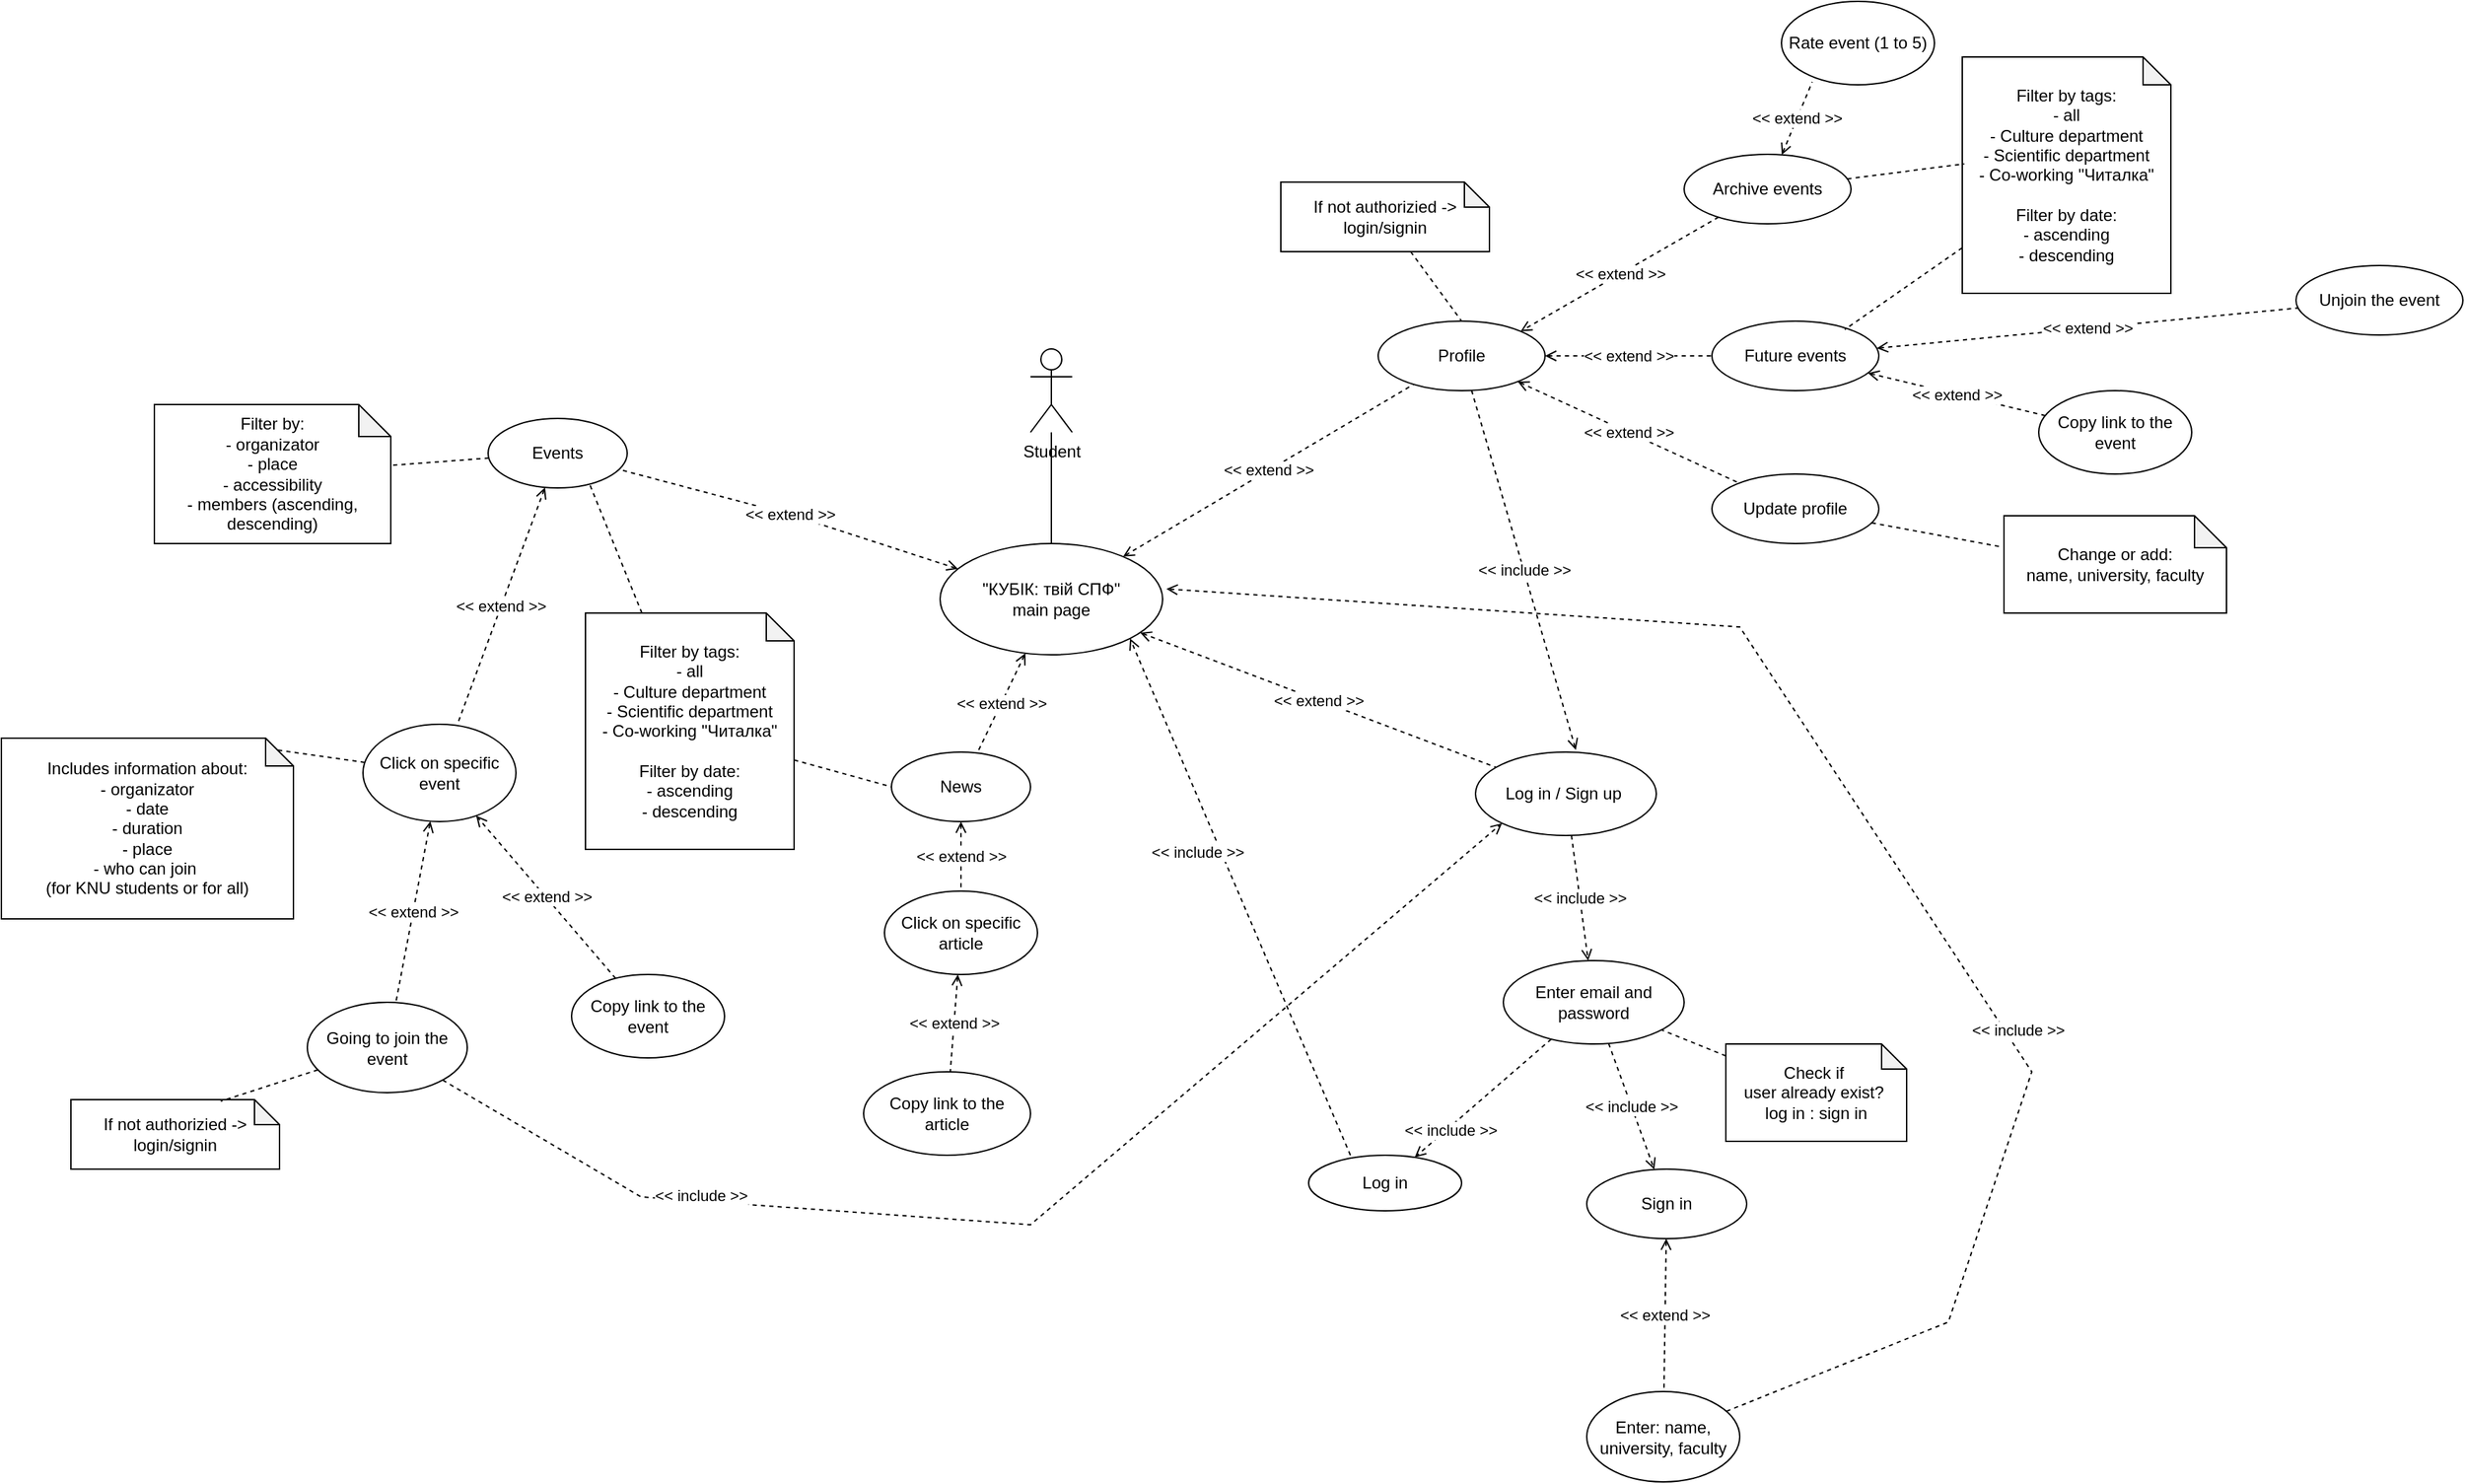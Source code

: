 <mxfile version="26.0.9">
  <diagram name="Сторінка-1" id="7CtlgLzdImtI6i3Kvkx-">
    <mxGraphModel dx="1475" dy="751" grid="1" gridSize="10" guides="1" tooltips="1" connect="1" arrows="1" fold="1" page="1" pageScale="1" pageWidth="3300" pageHeight="4681" math="0" shadow="0">
      <root>
        <mxCell id="0" />
        <mxCell id="1" parent="0" />
        <mxCell id="gRiRTF0oyaMVw7NNhwGu-3" value="" style="rounded=0;orthogonalLoop=1;jettySize=auto;html=1;endArrow=none;endFill=0;" parent="1" source="gRiRTF0oyaMVw7NNhwGu-1" target="gRiRTF0oyaMVw7NNhwGu-2" edge="1">
          <mxGeometry relative="1" as="geometry" />
        </mxCell>
        <mxCell id="gRiRTF0oyaMVw7NNhwGu-1" value="Student&lt;div&gt;&lt;br&gt;&lt;/div&gt;" style="shape=umlActor;verticalLabelPosition=bottom;verticalAlign=top;html=1;outlineConnect=0;" parent="1" vertex="1">
          <mxGeometry x="1500" y="410" width="30" height="60" as="geometry" />
        </mxCell>
        <mxCell id="gRiRTF0oyaMVw7NNhwGu-5" value="&amp;lt;&amp;lt; extend &amp;gt;&amp;gt;" style="rounded=0;orthogonalLoop=1;jettySize=auto;html=1;strokeColor=default;dashed=1;endArrow=none;endFill=0;curved=0;startArrow=open;startFill=0;" parent="1" source="gRiRTF0oyaMVw7NNhwGu-2" target="gRiRTF0oyaMVw7NNhwGu-4" edge="1">
          <mxGeometry relative="1" as="geometry">
            <Array as="points">
              <mxPoint x="1330" y="530" />
            </Array>
          </mxGeometry>
        </mxCell>
        <mxCell id="gRiRTF0oyaMVw7NNhwGu-7" value="&amp;lt;&amp;lt; extend &amp;gt;&amp;gt;" style="rounded=0;orthogonalLoop=1;jettySize=auto;html=1;startArrow=open;startFill=0;endArrow=none;endFill=0;dashed=1;" parent="1" source="gRiRTF0oyaMVw7NNhwGu-2" target="gRiRTF0oyaMVw7NNhwGu-6" edge="1">
          <mxGeometry relative="1" as="geometry" />
        </mxCell>
        <mxCell id="gRiRTF0oyaMVw7NNhwGu-9" value="&amp;lt;&amp;lt; extend &amp;gt;&amp;gt;" style="rounded=0;orthogonalLoop=1;jettySize=auto;html=1;dashed=1;startArrow=open;startFill=0;endArrow=none;endFill=0;" parent="1" source="gRiRTF0oyaMVw7NNhwGu-2" target="gRiRTF0oyaMVw7NNhwGu-8" edge="1">
          <mxGeometry relative="1" as="geometry" />
        </mxCell>
        <mxCell id="gRiRTF0oyaMVw7NNhwGu-54" value="&amp;lt;&amp;lt; extend &amp;gt;&amp;gt;" style="rounded=0;orthogonalLoop=1;jettySize=auto;html=1;dashed=1;startArrow=open;startFill=0;endArrow=none;endFill=0;" parent="1" source="gRiRTF0oyaMVw7NNhwGu-2" target="gRiRTF0oyaMVw7NNhwGu-53" edge="1">
          <mxGeometry relative="1" as="geometry" />
        </mxCell>
        <mxCell id="gRiRTF0oyaMVw7NNhwGu-2" value="&quot;КУБІК: твій СПФ&quot;&lt;div&gt;main page&lt;/div&gt;" style="ellipse;whiteSpace=wrap;html=1;verticalAlign=middle;" parent="1" vertex="1">
          <mxGeometry x="1435" y="550" width="160" height="80" as="geometry" />
        </mxCell>
        <mxCell id="gRiRTF0oyaMVw7NNhwGu-39" value="&amp;lt;&amp;lt; extend &amp;gt;&amp;gt;" style="rounded=0;orthogonalLoop=1;jettySize=auto;html=1;dashed=1;startArrow=open;startFill=0;endArrow=none;endFill=0;" parent="1" source="gRiRTF0oyaMVw7NNhwGu-4" target="gRiRTF0oyaMVw7NNhwGu-38" edge="1">
          <mxGeometry relative="1" as="geometry" />
        </mxCell>
        <mxCell id="gRiRTF0oyaMVw7NNhwGu-46" style="rounded=0;orthogonalLoop=1;jettySize=auto;html=1;dashed=1;endArrow=none;endFill=0;" parent="1" source="gRiRTF0oyaMVw7NNhwGu-4" target="gRiRTF0oyaMVw7NNhwGu-45" edge="1">
          <mxGeometry relative="1" as="geometry" />
        </mxCell>
        <mxCell id="gRiRTF0oyaMVw7NNhwGu-4" value="Events" style="ellipse;whiteSpace=wrap;html=1;verticalAlign=middle;" parent="1" vertex="1">
          <mxGeometry x="1110" y="460" width="100" height="50" as="geometry" />
        </mxCell>
        <mxCell id="gRiRTF0oyaMVw7NNhwGu-34" value="&amp;lt;&amp;lt; extend &amp;gt;&amp;gt;" style="rounded=0;orthogonalLoop=1;jettySize=auto;html=1;endArrow=none;endFill=0;startArrow=open;startFill=0;dashed=1;" parent="1" source="gRiRTF0oyaMVw7NNhwGu-6" target="gRiRTF0oyaMVw7NNhwGu-33" edge="1">
          <mxGeometry relative="1" as="geometry" />
        </mxCell>
        <mxCell id="gRiRTF0oyaMVw7NNhwGu-6" value="News" style="ellipse;whiteSpace=wrap;html=1;verticalAlign=middle;" parent="1" vertex="1">
          <mxGeometry x="1400" y="700" width="100" height="50" as="geometry" />
        </mxCell>
        <mxCell id="gRiRTF0oyaMVw7NNhwGu-11" value="&amp;lt;&amp;lt; include &amp;gt;&amp;gt;" style="rounded=0;orthogonalLoop=1;jettySize=auto;html=1;dashed=1;startArrow=none;startFill=0;endArrow=open;endFill=0;" parent="1" source="gRiRTF0oyaMVw7NNhwGu-8" target="gRiRTF0oyaMVw7NNhwGu-10" edge="1">
          <mxGeometry relative="1" as="geometry" />
        </mxCell>
        <mxCell id="gRiRTF0oyaMVw7NNhwGu-8" value="Log in / Sign up&amp;nbsp;" style="ellipse;whiteSpace=wrap;html=1;verticalAlign=middle;" parent="1" vertex="1">
          <mxGeometry x="1820" y="700" width="130" height="60" as="geometry" />
        </mxCell>
        <mxCell id="gRiRTF0oyaMVw7NNhwGu-19" value="&amp;lt;&amp;lt; include &amp;gt;&amp;gt;" style="rounded=0;orthogonalLoop=1;jettySize=auto;html=1;dashed=1;endArrow=open;endFill=0;" parent="1" source="gRiRTF0oyaMVw7NNhwGu-10" target="gRiRTF0oyaMVw7NNhwGu-18" edge="1">
          <mxGeometry x="0.512" y="2" relative="1" as="geometry">
            <mxPoint as="offset" />
          </mxGeometry>
        </mxCell>
        <mxCell id="gRiRTF0oyaMVw7NNhwGu-23" value="&amp;lt;&amp;lt; include &amp;gt;&amp;gt;" style="rounded=0;orthogonalLoop=1;jettySize=auto;html=1;dashed=1;endArrow=open;endFill=0;" parent="1" source="gRiRTF0oyaMVw7NNhwGu-10" target="gRiRTF0oyaMVw7NNhwGu-22" edge="1">
          <mxGeometry relative="1" as="geometry" />
        </mxCell>
        <mxCell id="gRiRTF0oyaMVw7NNhwGu-10" value="Enter email and password" style="ellipse;whiteSpace=wrap;html=1;verticalAlign=middle;" parent="1" vertex="1">
          <mxGeometry x="1840" y="850" width="130" height="60" as="geometry" />
        </mxCell>
        <mxCell id="gRiRTF0oyaMVw7NNhwGu-17" value="" style="rounded=0;orthogonalLoop=1;jettySize=auto;html=1;dashed=1;endArrow=none;endFill=0;" parent="1" source="gRiRTF0oyaMVw7NNhwGu-14" target="gRiRTF0oyaMVw7NNhwGu-10" edge="1">
          <mxGeometry relative="1" as="geometry" />
        </mxCell>
        <mxCell id="gRiRTF0oyaMVw7NNhwGu-14" value="Check if&amp;nbsp;&lt;div&gt;user already exist?&amp;nbsp;&lt;div&gt;log in : sign in&lt;/div&gt;&lt;/div&gt;" style="shape=note;whiteSpace=wrap;html=1;backgroundOutline=1;darkOpacity=0.05;size=18;" parent="1" vertex="1">
          <mxGeometry x="2000" y="910" width="130" height="70" as="geometry" />
        </mxCell>
        <mxCell id="gRiRTF0oyaMVw7NNhwGu-18" value="Log in" style="ellipse;whiteSpace=wrap;html=1;verticalAlign=middle;" parent="1" vertex="1">
          <mxGeometry x="1700" y="990" width="110" height="40" as="geometry" />
        </mxCell>
        <mxCell id="gRiRTF0oyaMVw7NNhwGu-26" value="&amp;lt;&amp;lt; extend &amp;gt;&amp;gt;" style="rounded=0;orthogonalLoop=1;jettySize=auto;html=1;dashed=1;startArrow=open;startFill=0;endArrow=none;endFill=0;" parent="1" source="gRiRTF0oyaMVw7NNhwGu-22" target="gRiRTF0oyaMVw7NNhwGu-25" edge="1">
          <mxGeometry relative="1" as="geometry" />
        </mxCell>
        <mxCell id="gRiRTF0oyaMVw7NNhwGu-22" value="Sign in" style="ellipse;whiteSpace=wrap;html=1;verticalAlign=middle;" parent="1" vertex="1">
          <mxGeometry x="1900" y="1000" width="115" height="50" as="geometry" />
        </mxCell>
        <mxCell id="gRiRTF0oyaMVw7NNhwGu-24" value="&amp;lt;&amp;lt; include &amp;gt;&amp;gt;" style="endArrow=open;dashed=1;html=1;rounded=0;exitX=0.273;exitY=0;exitDx=0;exitDy=0;exitPerimeter=0;entryX=1;entryY=1;entryDx=0;entryDy=0;endFill=0;" parent="1" source="gRiRTF0oyaMVw7NNhwGu-18" target="gRiRTF0oyaMVw7NNhwGu-2" edge="1">
          <mxGeometry x="0.206" y="16" width="50" height="50" relative="1" as="geometry">
            <mxPoint x="1650" y="900" as="sourcePoint" />
            <mxPoint x="1700" y="850" as="targetPoint" />
            <Array as="points" />
            <mxPoint as="offset" />
          </mxGeometry>
        </mxCell>
        <mxCell id="gRiRTF0oyaMVw7NNhwGu-28" value="&amp;lt;&amp;lt; include &amp;gt;&amp;gt;" style="rounded=0;orthogonalLoop=1;jettySize=auto;html=1;entryX=1.017;entryY=0.408;entryDx=0;entryDy=0;entryPerimeter=0;dashed=1;endArrow=open;endFill=0;" parent="1" source="gRiRTF0oyaMVw7NNhwGu-25" target="gRiRTF0oyaMVw7NNhwGu-2" edge="1">
          <mxGeometry x="-0.322" y="-8" relative="1" as="geometry">
            <mxPoint x="1740" y="780.0" as="targetPoint" />
            <Array as="points">
              <mxPoint x="2160" y="1110" />
              <mxPoint x="2220" y="930" />
              <mxPoint x="2010" y="610" />
            </Array>
            <mxPoint as="offset" />
          </mxGeometry>
        </mxCell>
        <mxCell id="gRiRTF0oyaMVw7NNhwGu-25" value="Enter: name, university, faculty" style="ellipse;whiteSpace=wrap;html=1;verticalAlign=middle;" parent="1" vertex="1">
          <mxGeometry x="1900" y="1160" width="110" height="65" as="geometry" />
        </mxCell>
        <mxCell id="gRiRTF0oyaMVw7NNhwGu-31" style="rounded=0;orthogonalLoop=1;jettySize=auto;html=1;entryX=0.733;entryY=0.961;entryDx=0;entryDy=0;dashed=1;endArrow=none;endFill=0;entryPerimeter=0;" parent="1" source="gRiRTF0oyaMVw7NNhwGu-30" target="gRiRTF0oyaMVw7NNhwGu-4" edge="1">
          <mxGeometry relative="1" as="geometry" />
        </mxCell>
        <mxCell id="gRiRTF0oyaMVw7NNhwGu-32" style="rounded=0;orthogonalLoop=1;jettySize=auto;html=1;entryX=0;entryY=0.5;entryDx=0;entryDy=0;dashed=1;endArrow=none;endFill=0;" parent="1" source="gRiRTF0oyaMVw7NNhwGu-30" target="gRiRTF0oyaMVw7NNhwGu-6" edge="1">
          <mxGeometry relative="1" as="geometry" />
        </mxCell>
        <mxCell id="gRiRTF0oyaMVw7NNhwGu-30" value="Filter by tags:&lt;div&gt;- all&lt;/div&gt;&lt;div&gt;- Culture department&lt;/div&gt;&lt;div&gt;- Scientific department&lt;/div&gt;&lt;div&gt;- Co-working &quot;Читалка&quot;&lt;/div&gt;&lt;div&gt;&lt;br&gt;&lt;/div&gt;&lt;div&gt;Filter by&lt;span style=&quot;background-color: initial;&quot;&gt;&amp;nbsp;date:&lt;/span&gt;&lt;/div&gt;&lt;div&gt;&lt;div&gt;- ascending&lt;/div&gt;&lt;div&gt;- descending&lt;/div&gt;&lt;/div&gt;" style="shape=note;whiteSpace=wrap;html=1;backgroundOutline=1;darkOpacity=0.05;size=20;" parent="1" vertex="1">
          <mxGeometry x="1180" y="600" width="150" height="170" as="geometry" />
        </mxCell>
        <mxCell id="gRiRTF0oyaMVw7NNhwGu-36" value="&amp;lt;&amp;lt; extend &amp;gt;&amp;gt;" style="rounded=0;orthogonalLoop=1;jettySize=auto;html=1;dashed=1;startArrow=open;startFill=0;endArrow=none;endFill=0;" parent="1" source="gRiRTF0oyaMVw7NNhwGu-33" target="gRiRTF0oyaMVw7NNhwGu-35" edge="1">
          <mxGeometry relative="1" as="geometry" />
        </mxCell>
        <mxCell id="gRiRTF0oyaMVw7NNhwGu-33" value="Click on specific article" style="ellipse;whiteSpace=wrap;html=1;verticalAlign=middle;" parent="1" vertex="1">
          <mxGeometry x="1395" y="800" width="110" height="60" as="geometry" />
        </mxCell>
        <mxCell id="gRiRTF0oyaMVw7NNhwGu-35" value="Copy link to the article" style="ellipse;whiteSpace=wrap;html=1;verticalAlign=middle;" parent="1" vertex="1">
          <mxGeometry x="1380" y="930" width="120" height="60" as="geometry" />
        </mxCell>
        <mxCell id="gRiRTF0oyaMVw7NNhwGu-41" value="&amp;lt;&amp;lt; extend &amp;gt;&amp;gt;" style="rounded=0;orthogonalLoop=1;jettySize=auto;html=1;dashed=1;startArrow=open;startFill=0;endArrow=none;endFill=0;" parent="1" source="gRiRTF0oyaMVw7NNhwGu-38" target="gRiRTF0oyaMVw7NNhwGu-40" edge="1">
          <mxGeometry relative="1" as="geometry" />
        </mxCell>
        <mxCell id="gRiRTF0oyaMVw7NNhwGu-43" style="rounded=0;orthogonalLoop=1;jettySize=auto;html=1;dashed=1;startArrow=none;startFill=0;endArrow=none;endFill=0;entryX=0.72;entryY=0.014;entryDx=0;entryDy=0;entryPerimeter=0;" parent="1" source="gRiRTF0oyaMVw7NNhwGu-38" target="gRiRTF0oyaMVw7NNhwGu-42" edge="1">
          <mxGeometry relative="1" as="geometry" />
        </mxCell>
        <mxCell id="gRiRTF0oyaMVw7NNhwGu-38" value="Click on specific event" style="ellipse;whiteSpace=wrap;html=1;verticalAlign=middle;" parent="1" vertex="1">
          <mxGeometry x="1020" y="680" width="110" height="70" as="geometry" />
        </mxCell>
        <mxCell id="gRiRTF0oyaMVw7NNhwGu-44" value="&amp;lt;&amp;lt; include &amp;gt;&amp;gt;" style="rounded=0;orthogonalLoop=1;jettySize=auto;html=1;entryX=0;entryY=1;entryDx=0;entryDy=0;dashed=1;endArrow=open;endFill=0;" parent="1" source="gRiRTF0oyaMVw7NNhwGu-40" target="gRiRTF0oyaMVw7NNhwGu-8" edge="1">
          <mxGeometry x="-0.532" y="4" relative="1" as="geometry">
            <Array as="points">
              <mxPoint x="1220" y="1020" />
              <mxPoint x="1500" y="1040" />
            </Array>
            <mxPoint as="offset" />
          </mxGeometry>
        </mxCell>
        <mxCell id="gRiRTF0oyaMVw7NNhwGu-40" value="Going to join the event" style="ellipse;whiteSpace=wrap;html=1;verticalAlign=middle;" parent="1" vertex="1">
          <mxGeometry x="980" y="880" width="115" height="65" as="geometry" />
        </mxCell>
        <mxCell id="gRiRTF0oyaMVw7NNhwGu-42" value="Includes information about:&lt;div&gt;- organizator&lt;/div&gt;&lt;div&gt;- date&lt;/div&gt;&lt;div&gt;- duration&lt;/div&gt;&lt;div&gt;- place&lt;/div&gt;&lt;div&gt;- who can join&amp;nbsp;&lt;/div&gt;&lt;div&gt;(for KNU students or for all)&lt;/div&gt;" style="shape=note;whiteSpace=wrap;html=1;backgroundOutline=1;darkOpacity=0.05;size=20;" parent="1" vertex="1">
          <mxGeometry x="760" y="690" width="210" height="130" as="geometry" />
        </mxCell>
        <mxCell id="gRiRTF0oyaMVw7NNhwGu-45" value="Filter by:&lt;div&gt;- organizator&lt;/div&gt;&lt;div&gt;&lt;div&gt;- place&lt;/div&gt;&lt;div&gt;- accessibility&lt;/div&gt;&lt;div&gt;- members (ascending, descending)&lt;/div&gt;&lt;/div&gt;" style="shape=note;whiteSpace=wrap;html=1;backgroundOutline=1;darkOpacity=0.05;size=23;" parent="1" vertex="1">
          <mxGeometry x="870" y="450" width="170" height="100" as="geometry" />
        </mxCell>
        <mxCell id="gRiRTF0oyaMVw7NNhwGu-49" value="If not authorizied -&amp;gt; login/signin" style="shape=note;whiteSpace=wrap;html=1;backgroundOutline=1;darkOpacity=0.05;size=18;" parent="1" vertex="1">
          <mxGeometry x="810" y="950" width="150" height="50" as="geometry" />
        </mxCell>
        <mxCell id="gRiRTF0oyaMVw7NNhwGu-50" style="rounded=0;orthogonalLoop=1;jettySize=auto;html=1;entryX=0.718;entryY=0.023;entryDx=0;entryDy=0;entryPerimeter=0;dashed=1;endArrow=none;endFill=0;" parent="1" source="gRiRTF0oyaMVw7NNhwGu-40" target="gRiRTF0oyaMVw7NNhwGu-49" edge="1">
          <mxGeometry relative="1" as="geometry" />
        </mxCell>
        <mxCell id="gRiRTF0oyaMVw7NNhwGu-58" value="&amp;lt;&amp;lt; extend &amp;gt;&amp;gt;" style="rounded=0;orthogonalLoop=1;jettySize=auto;html=1;dashed=1;startArrow=open;startFill=0;endArrow=none;endFill=0;" parent="1" source="gRiRTF0oyaMVw7NNhwGu-53" target="gRiRTF0oyaMVw7NNhwGu-57" edge="1">
          <mxGeometry relative="1" as="geometry" />
        </mxCell>
        <mxCell id="gRiRTF0oyaMVw7NNhwGu-64" value="&amp;lt;&amp;lt; extend &amp;gt;&amp;gt;" style="rounded=0;orthogonalLoop=1;jettySize=auto;html=1;startArrow=open;startFill=0;endArrow=none;endFill=0;dashed=1;" parent="1" source="gRiRTF0oyaMVw7NNhwGu-53" target="gRiRTF0oyaMVw7NNhwGu-63" edge="1">
          <mxGeometry relative="1" as="geometry" />
        </mxCell>
        <mxCell id="gRiRTF0oyaMVw7NNhwGu-53" value="Profile" style="ellipse;whiteSpace=wrap;html=1;verticalAlign=middle;" parent="1" vertex="1">
          <mxGeometry x="1750" y="390" width="120" height="50" as="geometry" />
        </mxCell>
        <mxCell id="gRiRTF0oyaMVw7NNhwGu-55" value="If not authorizied -&amp;gt; login/signin" style="shape=note;whiteSpace=wrap;html=1;backgroundOutline=1;darkOpacity=0.05;size=18;" parent="1" vertex="1">
          <mxGeometry x="1680" y="290" width="150" height="50" as="geometry" />
        </mxCell>
        <mxCell id="gRiRTF0oyaMVw7NNhwGu-56" style="rounded=0;orthogonalLoop=1;jettySize=auto;html=1;entryX=0.5;entryY=0;entryDx=0;entryDy=0;dashed=1;endArrow=none;endFill=0;" parent="1" source="gRiRTF0oyaMVw7NNhwGu-55" target="gRiRTF0oyaMVw7NNhwGu-53" edge="1">
          <mxGeometry relative="1" as="geometry" />
        </mxCell>
        <mxCell id="gRiRTF0oyaMVw7NNhwGu-61" value="&amp;lt;&amp;lt; extend &amp;gt;&amp;gt;" style="rounded=0;orthogonalLoop=1;jettySize=auto;html=1;dashed=1;startArrow=open;startFill=0;endArrow=none;endFill=0;" parent="1" source="gRiRTF0oyaMVw7NNhwGu-57" target="gRiRTF0oyaMVw7NNhwGu-60" edge="1">
          <mxGeometry relative="1" as="geometry" />
        </mxCell>
        <mxCell id="gRiRTF0oyaMVw7NNhwGu-69" value="&amp;lt;&amp;lt; extend &amp;gt;&amp;gt;" style="rounded=0;orthogonalLoop=1;jettySize=auto;html=1;dashed=1;startArrow=open;startFill=0;endArrow=none;endFill=0;" parent="1" source="gRiRTF0oyaMVw7NNhwGu-57" target="gRiRTF0oyaMVw7NNhwGu-68" edge="1">
          <mxGeometry relative="1" as="geometry" />
        </mxCell>
        <mxCell id="gRiRTF0oyaMVw7NNhwGu-57" value="Future events" style="ellipse;whiteSpace=wrap;html=1;verticalAlign=middle;" parent="1" vertex="1">
          <mxGeometry x="1990" y="390" width="120" height="50" as="geometry" />
        </mxCell>
        <mxCell id="gRiRTF0oyaMVw7NNhwGu-59" value="&amp;lt;&amp;lt; include &amp;gt;&amp;gt;" style="rounded=0;orthogonalLoop=1;jettySize=auto;html=1;entryX=0.555;entryY=-0.026;entryDx=0;entryDy=0;entryPerimeter=0;dashed=1;endArrow=open;endFill=0;" parent="1" source="gRiRTF0oyaMVw7NNhwGu-53" target="gRiRTF0oyaMVw7NNhwGu-8" edge="1">
          <mxGeometry relative="1" as="geometry" />
        </mxCell>
        <mxCell id="gRiRTF0oyaMVw7NNhwGu-60" value="Unjoin the event" style="ellipse;whiteSpace=wrap;html=1;verticalAlign=middle;" parent="1" vertex="1">
          <mxGeometry x="2410" y="350" width="120" height="50" as="geometry" />
        </mxCell>
        <mxCell id="gRiRTF0oyaMVw7NNhwGu-63" value="Update profile" style="ellipse;whiteSpace=wrap;html=1;verticalAlign=middle;" parent="1" vertex="1">
          <mxGeometry x="1990" y="500" width="120" height="50" as="geometry" />
        </mxCell>
        <mxCell id="gRiRTF0oyaMVw7NNhwGu-65" value="Change or add:&lt;div&gt;name, university, faculty&lt;/div&gt;" style="shape=note;whiteSpace=wrap;html=1;backgroundOutline=1;darkOpacity=0.05;size=23;" parent="1" vertex="1">
          <mxGeometry x="2200" y="530" width="160" height="70" as="geometry" />
        </mxCell>
        <mxCell id="gRiRTF0oyaMVw7NNhwGu-66" style="rounded=0;orthogonalLoop=1;jettySize=auto;html=1;entryX=-0.016;entryY=0.318;entryDx=0;entryDy=0;entryPerimeter=0;dashed=1;endArrow=none;endFill=0;" parent="1" source="gRiRTF0oyaMVw7NNhwGu-63" target="gRiRTF0oyaMVw7NNhwGu-65" edge="1">
          <mxGeometry relative="1" as="geometry" />
        </mxCell>
        <mxCell id="gRiRTF0oyaMVw7NNhwGu-68" value="Copy link to the event" style="ellipse;whiteSpace=wrap;html=1;verticalAlign=middle;" parent="1" vertex="1">
          <mxGeometry x="2225" y="440" width="110" height="60" as="geometry" />
        </mxCell>
        <mxCell id="gRiRTF0oyaMVw7NNhwGu-72" value="&amp;lt;&amp;lt; extend &amp;gt;&amp;gt;" style="rounded=0;orthogonalLoop=1;jettySize=auto;html=1;dashed=1;endArrow=open;endFill=0;" parent="1" source="gRiRTF0oyaMVw7NNhwGu-71" target="gRiRTF0oyaMVw7NNhwGu-38" edge="1">
          <mxGeometry relative="1" as="geometry" />
        </mxCell>
        <mxCell id="gRiRTF0oyaMVw7NNhwGu-71" value="Copy link to the event" style="ellipse;whiteSpace=wrap;html=1;verticalAlign=middle;" parent="1" vertex="1">
          <mxGeometry x="1170" y="860" width="110" height="60" as="geometry" />
        </mxCell>
        <mxCell id="gRiRTF0oyaMVw7NNhwGu-74" value="&amp;lt;&amp;lt; extend &amp;gt;&amp;gt;" style="rounded=0;orthogonalLoop=1;jettySize=auto;html=1;entryX=1;entryY=0;entryDx=0;entryDy=0;endArrow=open;endFill=0;dashed=1;" parent="1" source="gRiRTF0oyaMVw7NNhwGu-73" target="gRiRTF0oyaMVw7NNhwGu-53" edge="1">
          <mxGeometry relative="1" as="geometry" />
        </mxCell>
        <mxCell id="gRiRTF0oyaMVw7NNhwGu-73" value="Archive events" style="ellipse;whiteSpace=wrap;html=1;" parent="1" vertex="1">
          <mxGeometry x="1970" y="270" width="120" height="50" as="geometry" />
        </mxCell>
        <mxCell id="gRiRTF0oyaMVw7NNhwGu-75" value="Filter by tags:&lt;div&gt;- all&lt;/div&gt;&lt;div&gt;- Culture department&lt;/div&gt;&lt;div&gt;- Scientific department&lt;/div&gt;&lt;div&gt;- Co-working &quot;Читалка&quot;&lt;/div&gt;&lt;div&gt;&lt;br&gt;&lt;/div&gt;&lt;div&gt;Filter by&lt;span style=&quot;background-color: initial;&quot;&gt;&amp;nbsp;date:&lt;/span&gt;&lt;/div&gt;&lt;div&gt;&lt;div&gt;- ascending&lt;/div&gt;&lt;div&gt;- descending&lt;/div&gt;&lt;/div&gt;" style="shape=note;whiteSpace=wrap;html=1;backgroundOutline=1;darkOpacity=0.05;size=20;" parent="1" vertex="1">
          <mxGeometry x="2170" y="200" width="150" height="170" as="geometry" />
        </mxCell>
        <mxCell id="gRiRTF0oyaMVw7NNhwGu-76" style="rounded=0;orthogonalLoop=1;jettySize=auto;html=1;entryX=0.796;entryY=0.121;entryDx=0;entryDy=0;entryPerimeter=0;dashed=1;endArrow=none;endFill=0;" parent="1" source="gRiRTF0oyaMVw7NNhwGu-75" target="gRiRTF0oyaMVw7NNhwGu-57" edge="1">
          <mxGeometry relative="1" as="geometry" />
        </mxCell>
        <mxCell id="gRiRTF0oyaMVw7NNhwGu-77" style="rounded=0;orthogonalLoop=1;jettySize=auto;html=1;entryX=0.01;entryY=0.452;entryDx=0;entryDy=0;entryPerimeter=0;dashed=1;endArrow=none;endFill=0;" parent="1" source="gRiRTF0oyaMVw7NNhwGu-73" target="gRiRTF0oyaMVw7NNhwGu-75" edge="1">
          <mxGeometry relative="1" as="geometry" />
        </mxCell>
        <mxCell id="gRiRTF0oyaMVw7NNhwGu-79" value="Rate event (1 to 5)" style="ellipse;whiteSpace=wrap;html=1;" parent="1" vertex="1">
          <mxGeometry x="2040" y="160" width="110" height="60" as="geometry" />
        </mxCell>
        <mxCell id="gRiRTF0oyaMVw7NNhwGu-80" value="&amp;lt;&amp;lt; extend &amp;gt;&amp;gt;" style="rounded=0;orthogonalLoop=1;jettySize=auto;html=1;entryX=0.201;entryY=0.966;entryDx=0;entryDy=0;entryPerimeter=0;startArrow=open;startFill=0;endArrow=none;endFill=0;dashed=1;" parent="1" source="gRiRTF0oyaMVw7NNhwGu-73" target="gRiRTF0oyaMVw7NNhwGu-79" edge="1">
          <mxGeometry relative="1" as="geometry" />
        </mxCell>
      </root>
    </mxGraphModel>
  </diagram>
</mxfile>
